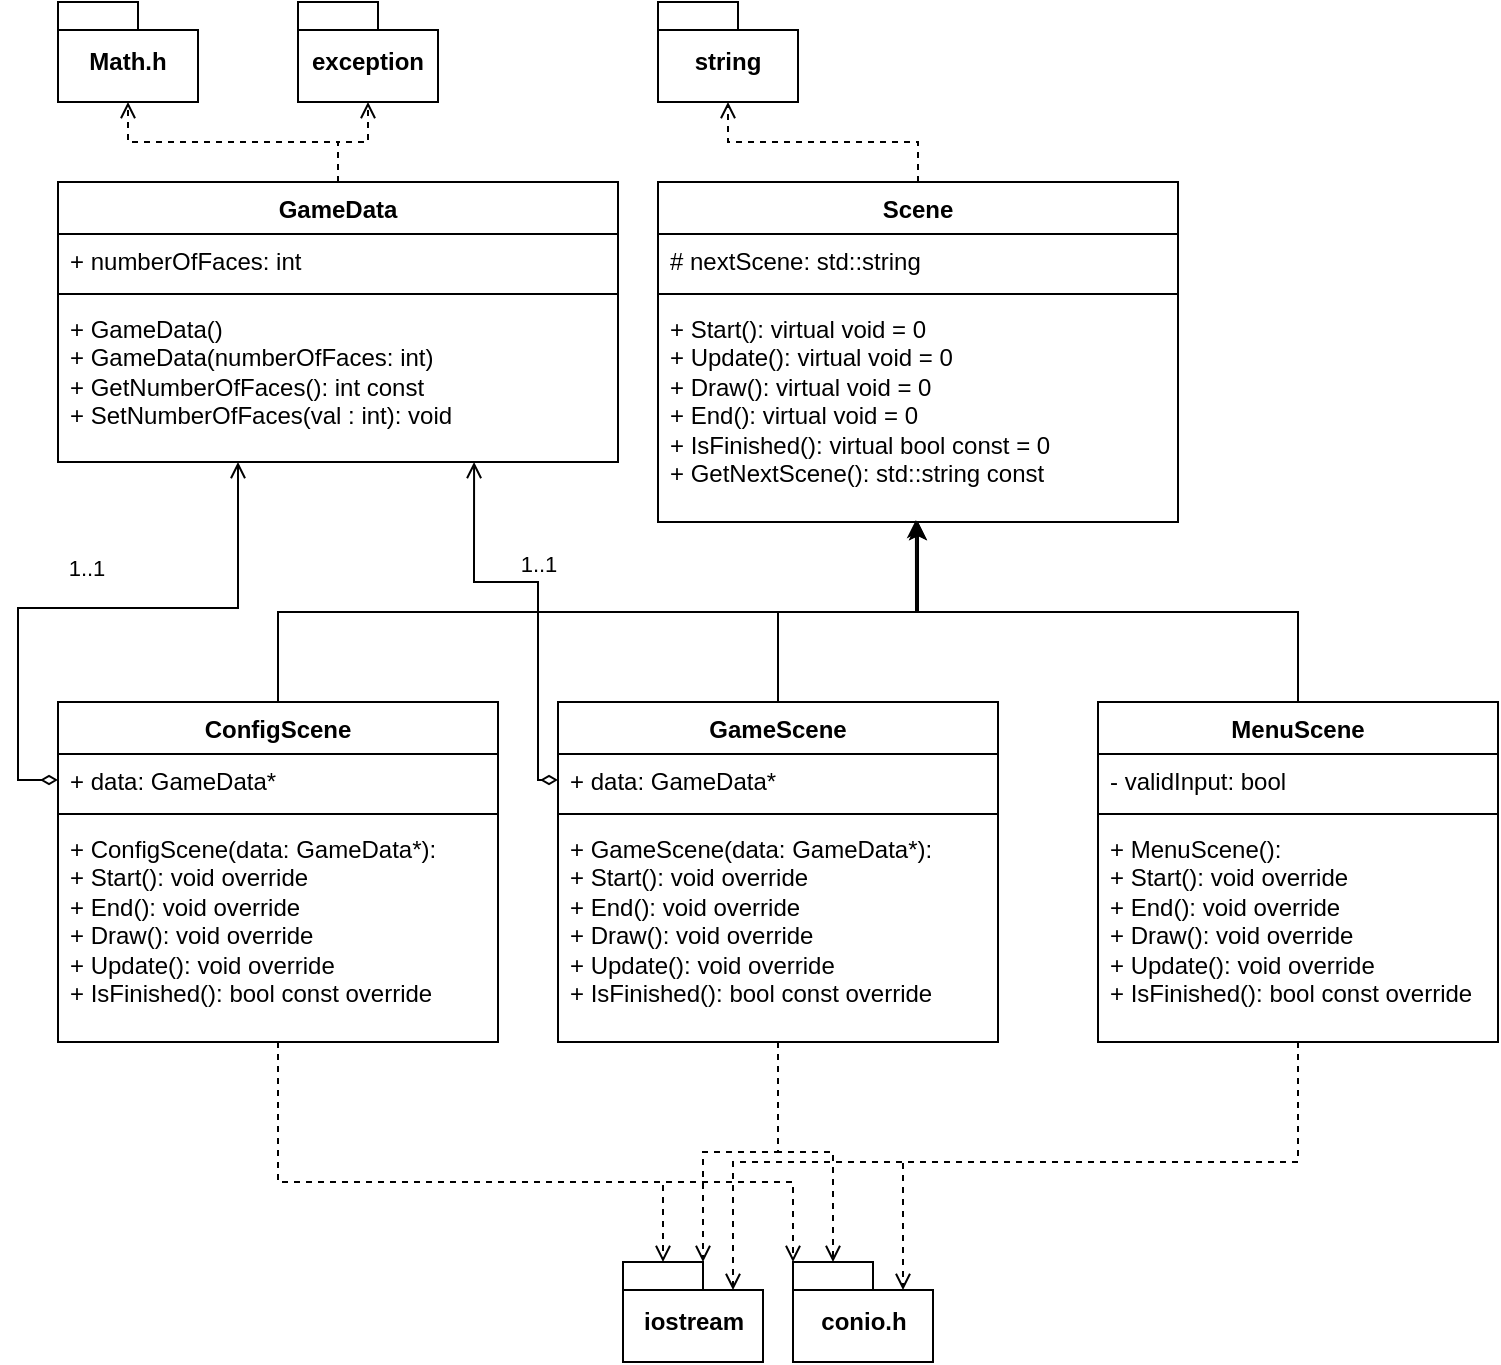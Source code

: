 <mxfile version="28.2.7">
  <diagram name="Page-1" id="AAYvNpVkn1Ydefuy-eDD">
    <mxGraphModel dx="1426" dy="827" grid="1" gridSize="10" guides="1" tooltips="1" connect="1" arrows="1" fold="1" page="1" pageScale="1" pageWidth="850" pageHeight="1100" math="0" shadow="0">
      <root>
        <mxCell id="0" />
        <mxCell id="1" parent="0" />
        <mxCell id="QiBe78MMTdFN1uECVMTB-2" value="GameData" style="swimlane;fontStyle=1;align=center;verticalAlign=top;childLayout=stackLayout;horizontal=1;startSize=26;horizontalStack=0;resizeParent=1;resizeParentMax=0;resizeLast=0;collapsible=1;marginBottom=0;whiteSpace=wrap;html=1;" vertex="1" parent="1">
          <mxGeometry x="40" y="130" width="280" height="140" as="geometry">
            <mxRectangle x="40" y="130" width="100" height="30" as="alternateBounds" />
          </mxGeometry>
        </mxCell>
        <mxCell id="QiBe78MMTdFN1uECVMTB-3" value="+ numberOfFaces: int&amp;nbsp;" style="text;strokeColor=none;fillColor=none;align=left;verticalAlign=top;spacingLeft=4;spacingRight=4;overflow=hidden;rotatable=0;points=[[0,0.5],[1,0.5]];portConstraint=eastwest;whiteSpace=wrap;html=1;" vertex="1" parent="QiBe78MMTdFN1uECVMTB-2">
          <mxGeometry y="26" width="280" height="26" as="geometry" />
        </mxCell>
        <mxCell id="QiBe78MMTdFN1uECVMTB-4" value="" style="line;strokeWidth=1;fillColor=none;align=left;verticalAlign=middle;spacingTop=-1;spacingLeft=3;spacingRight=3;rotatable=0;labelPosition=right;points=[];portConstraint=eastwest;strokeColor=inherit;" vertex="1" parent="QiBe78MMTdFN1uECVMTB-2">
          <mxGeometry y="52" width="280" height="8" as="geometry" />
        </mxCell>
        <mxCell id="QiBe78MMTdFN1uECVMTB-5" value="&lt;div&gt;+ GameData()&lt;/div&gt;&lt;div&gt;+ GameData(numberOfFaces: int)&amp;nbsp;&lt;/div&gt;&lt;div&gt;+ GetNumberOfFaces(): int const&lt;/div&gt;&lt;div&gt;+ SetNumberOfFaces(val : int): void&lt;/div&gt;" style="text;strokeColor=none;fillColor=none;align=left;verticalAlign=top;spacingLeft=4;spacingRight=4;overflow=hidden;rotatable=0;points=[[0,0.5],[1,0.5]];portConstraint=eastwest;whiteSpace=wrap;html=1;" vertex="1" parent="QiBe78MMTdFN1uECVMTB-2">
          <mxGeometry y="60" width="280" height="80" as="geometry" />
        </mxCell>
        <mxCell id="QiBe78MMTdFN1uECVMTB-6" value="Math.h" style="shape=folder;fontStyle=1;spacingTop=10;tabWidth=40;tabHeight=14;tabPosition=left;html=1;whiteSpace=wrap;" vertex="1" parent="1">
          <mxGeometry x="40" y="40" width="70" height="50" as="geometry" />
        </mxCell>
        <mxCell id="QiBe78MMTdFN1uECVMTB-8" value="exception" style="shape=folder;fontStyle=1;spacingTop=10;tabWidth=40;tabHeight=14;tabPosition=left;html=1;whiteSpace=wrap;" vertex="1" parent="1">
          <mxGeometry x="160" y="40" width="70" height="50" as="geometry" />
        </mxCell>
        <mxCell id="QiBe78MMTdFN1uECVMTB-10" value="Scene" style="swimlane;fontStyle=1;align=center;verticalAlign=top;childLayout=stackLayout;horizontal=1;startSize=26;horizontalStack=0;resizeParent=1;resizeParentMax=0;resizeLast=0;collapsible=1;marginBottom=0;whiteSpace=wrap;html=1;" vertex="1" parent="1">
          <mxGeometry x="340" y="130" width="260" height="170" as="geometry" />
        </mxCell>
        <mxCell id="QiBe78MMTdFN1uECVMTB-11" value="# nextScene: std::string" style="text;strokeColor=none;fillColor=none;align=left;verticalAlign=top;spacingLeft=4;spacingRight=4;overflow=hidden;rotatable=0;points=[[0,0.5],[1,0.5]];portConstraint=eastwest;whiteSpace=wrap;html=1;" vertex="1" parent="QiBe78MMTdFN1uECVMTB-10">
          <mxGeometry y="26" width="260" height="26" as="geometry" />
        </mxCell>
        <mxCell id="QiBe78MMTdFN1uECVMTB-12" value="" style="line;strokeWidth=1;fillColor=none;align=left;verticalAlign=middle;spacingTop=-1;spacingLeft=3;spacingRight=3;rotatable=0;labelPosition=right;points=[];portConstraint=eastwest;strokeColor=inherit;" vertex="1" parent="QiBe78MMTdFN1uECVMTB-10">
          <mxGeometry y="52" width="260" height="8" as="geometry" />
        </mxCell>
        <mxCell id="QiBe78MMTdFN1uECVMTB-13" value="&lt;div&gt;+ Start(): virtual void = 0&lt;/div&gt;&lt;div&gt;+ Update(): virtual void = 0&lt;/div&gt;&lt;div&gt;+ Draw(): virtual void = 0&lt;/div&gt;&lt;div&gt;+ End(): virtual void = 0&lt;/div&gt;&lt;div&gt;+ IsFinished(): virtual bool const = 0&lt;/div&gt;&lt;div&gt;+ GetNextScene(): std::string const&lt;/div&gt;" style="text;strokeColor=none;fillColor=none;align=left;verticalAlign=top;spacingLeft=4;spacingRight=4;overflow=hidden;rotatable=0;points=[[0,0.5],[1,0.5]];portConstraint=eastwest;whiteSpace=wrap;html=1;" vertex="1" parent="QiBe78MMTdFN1uECVMTB-10">
          <mxGeometry y="60" width="260" height="110" as="geometry" />
        </mxCell>
        <mxCell id="QiBe78MMTdFN1uECVMTB-14" value="string" style="shape=folder;fontStyle=1;spacingTop=10;tabWidth=40;tabHeight=14;tabPosition=left;html=1;whiteSpace=wrap;" vertex="1" parent="1">
          <mxGeometry x="340" y="40" width="70" height="50" as="geometry" />
        </mxCell>
        <mxCell id="QiBe78MMTdFN1uECVMTB-15" value="MenuScene" style="swimlane;fontStyle=1;align=center;verticalAlign=top;childLayout=stackLayout;horizontal=1;startSize=26;horizontalStack=0;resizeParent=1;resizeParentMax=0;resizeLast=0;collapsible=1;marginBottom=0;whiteSpace=wrap;html=1;" vertex="1" parent="1">
          <mxGeometry x="560" y="390" width="200" height="170" as="geometry" />
        </mxCell>
        <mxCell id="QiBe78MMTdFN1uECVMTB-16" value="- validInput: bool" style="text;strokeColor=none;fillColor=none;align=left;verticalAlign=top;spacingLeft=4;spacingRight=4;overflow=hidden;rotatable=0;points=[[0,0.5],[1,0.5]];portConstraint=eastwest;whiteSpace=wrap;html=1;" vertex="1" parent="QiBe78MMTdFN1uECVMTB-15">
          <mxGeometry y="26" width="200" height="26" as="geometry" />
        </mxCell>
        <mxCell id="QiBe78MMTdFN1uECVMTB-17" value="" style="line;strokeWidth=1;fillColor=none;align=left;verticalAlign=middle;spacingTop=-1;spacingLeft=3;spacingRight=3;rotatable=0;labelPosition=right;points=[];portConstraint=eastwest;strokeColor=inherit;" vertex="1" parent="QiBe78MMTdFN1uECVMTB-15">
          <mxGeometry y="52" width="200" height="8" as="geometry" />
        </mxCell>
        <mxCell id="QiBe78MMTdFN1uECVMTB-18" value="&lt;div&gt;+ MenuScene():&amp;nbsp;&lt;/div&gt;&lt;div&gt;+ Start(): void override&lt;/div&gt;&lt;div&gt;+ End(): void override&lt;/div&gt;&lt;div&gt;+ Draw(): void override&lt;/div&gt;&lt;div&gt;+ Update(): void override&lt;/div&gt;&lt;div&gt;+ IsFinished(): bool const override&lt;/div&gt;" style="text;strokeColor=none;fillColor=none;align=left;verticalAlign=top;spacingLeft=4;spacingRight=4;overflow=hidden;rotatable=0;points=[[0,0.5],[1,0.5]];portConstraint=eastwest;whiteSpace=wrap;html=1;" vertex="1" parent="QiBe78MMTdFN1uECVMTB-15">
          <mxGeometry y="60" width="200" height="110" as="geometry" />
        </mxCell>
        <mxCell id="QiBe78MMTdFN1uECVMTB-19" value="iostream" style="shape=folder;fontStyle=1;spacingTop=10;tabWidth=40;tabHeight=14;tabPosition=left;html=1;whiteSpace=wrap;" vertex="1" parent="1">
          <mxGeometry x="322.5" y="670" width="70" height="50" as="geometry" />
        </mxCell>
        <mxCell id="QiBe78MMTdFN1uECVMTB-20" value="conio.h" style="shape=folder;fontStyle=1;spacingTop=10;tabWidth=40;tabHeight=14;tabPosition=left;html=1;whiteSpace=wrap;" vertex="1" parent="1">
          <mxGeometry x="407.5" y="670" width="70" height="50" as="geometry" />
        </mxCell>
        <mxCell id="QiBe78MMTdFN1uECVMTB-21" value="ConfigScene" style="swimlane;fontStyle=1;align=center;verticalAlign=top;childLayout=stackLayout;horizontal=1;startSize=26;horizontalStack=0;resizeParent=1;resizeParentMax=0;resizeLast=0;collapsible=1;marginBottom=0;whiteSpace=wrap;html=1;" vertex="1" parent="1">
          <mxGeometry x="40" y="390" width="220" height="170" as="geometry" />
        </mxCell>
        <mxCell id="QiBe78MMTdFN1uECVMTB-22" value="+ data: GameData*" style="text;strokeColor=none;fillColor=none;align=left;verticalAlign=top;spacingLeft=4;spacingRight=4;overflow=hidden;rotatable=0;points=[[0,0.5],[1,0.5]];portConstraint=eastwest;whiteSpace=wrap;html=1;" vertex="1" parent="QiBe78MMTdFN1uECVMTB-21">
          <mxGeometry y="26" width="220" height="26" as="geometry" />
        </mxCell>
        <mxCell id="QiBe78MMTdFN1uECVMTB-23" value="" style="line;strokeWidth=1;fillColor=none;align=left;verticalAlign=middle;spacingTop=-1;spacingLeft=3;spacingRight=3;rotatable=0;labelPosition=right;points=[];portConstraint=eastwest;strokeColor=inherit;" vertex="1" parent="QiBe78MMTdFN1uECVMTB-21">
          <mxGeometry y="52" width="220" height="8" as="geometry" />
        </mxCell>
        <mxCell id="QiBe78MMTdFN1uECVMTB-24" value="&lt;div&gt;+ ConfigScene(data: GameData*):&amp;nbsp;&lt;/div&gt;&lt;div&gt;+ Start(): void override&lt;/div&gt;&lt;div&gt;+ End(): void override&lt;/div&gt;&lt;div&gt;+ Draw(): void override&lt;/div&gt;&lt;div&gt;+ Update(): void override&lt;/div&gt;&lt;div&gt;+ IsFinished(): bool const override&lt;/div&gt;" style="text;strokeColor=none;fillColor=none;align=left;verticalAlign=top;spacingLeft=4;spacingRight=4;overflow=hidden;rotatable=0;points=[[0,0.5],[1,0.5]];portConstraint=eastwest;whiteSpace=wrap;html=1;" vertex="1" parent="QiBe78MMTdFN1uECVMTB-21">
          <mxGeometry y="60" width="220" height="110" as="geometry" />
        </mxCell>
        <mxCell id="QiBe78MMTdFN1uECVMTB-25" value="GameScene" style="swimlane;fontStyle=1;align=center;verticalAlign=top;childLayout=stackLayout;horizontal=1;startSize=26;horizontalStack=0;resizeParent=1;resizeParentMax=0;resizeLast=0;collapsible=1;marginBottom=0;whiteSpace=wrap;html=1;" vertex="1" parent="1">
          <mxGeometry x="290" y="390" width="220" height="170" as="geometry" />
        </mxCell>
        <mxCell id="QiBe78MMTdFN1uECVMTB-26" value="+ data: GameData*" style="text;strokeColor=none;fillColor=none;align=left;verticalAlign=top;spacingLeft=4;spacingRight=4;overflow=hidden;rotatable=0;points=[[0,0.5],[1,0.5]];portConstraint=eastwest;whiteSpace=wrap;html=1;" vertex="1" parent="QiBe78MMTdFN1uECVMTB-25">
          <mxGeometry y="26" width="220" height="26" as="geometry" />
        </mxCell>
        <mxCell id="QiBe78MMTdFN1uECVMTB-27" value="" style="line;strokeWidth=1;fillColor=none;align=left;verticalAlign=middle;spacingTop=-1;spacingLeft=3;spacingRight=3;rotatable=0;labelPosition=right;points=[];portConstraint=eastwest;strokeColor=inherit;" vertex="1" parent="QiBe78MMTdFN1uECVMTB-25">
          <mxGeometry y="52" width="220" height="8" as="geometry" />
        </mxCell>
        <mxCell id="QiBe78MMTdFN1uECVMTB-28" value="&lt;div&gt;+ GameScene(data: GameData*):&amp;nbsp;&lt;/div&gt;&lt;div&gt;+ Start(): void override&lt;/div&gt;&lt;div&gt;+ End(): void override&lt;/div&gt;&lt;div&gt;+ Draw(): void override&lt;/div&gt;&lt;div&gt;+ Update(): void override&lt;/div&gt;&lt;div&gt;+ IsFinished(): bool const override&lt;/div&gt;" style="text;strokeColor=none;fillColor=none;align=left;verticalAlign=top;spacingLeft=4;spacingRight=4;overflow=hidden;rotatable=0;points=[[0,0.5],[1,0.5]];portConstraint=eastwest;whiteSpace=wrap;html=1;" vertex="1" parent="QiBe78MMTdFN1uECVMTB-25">
          <mxGeometry y="60" width="220" height="110" as="geometry" />
        </mxCell>
        <mxCell id="QiBe78MMTdFN1uECVMTB-30" style="edgeStyle=orthogonalEdgeStyle;rounded=0;orthogonalLoop=1;jettySize=auto;html=1;entryX=0.5;entryY=1;entryDx=0;entryDy=0;entryPerimeter=0;dashed=1;endArrow=open;endFill=0;" edge="1" parent="1" source="QiBe78MMTdFN1uECVMTB-2" target="QiBe78MMTdFN1uECVMTB-6">
          <mxGeometry relative="1" as="geometry" />
        </mxCell>
        <mxCell id="QiBe78MMTdFN1uECVMTB-31" style="edgeStyle=orthogonalEdgeStyle;rounded=0;orthogonalLoop=1;jettySize=auto;html=1;entryX=0.5;entryY=1;entryDx=0;entryDy=0;entryPerimeter=0;endArrow=open;endFill=0;dashed=1;" edge="1" parent="1" source="QiBe78MMTdFN1uECVMTB-2" target="QiBe78MMTdFN1uECVMTB-8">
          <mxGeometry relative="1" as="geometry" />
        </mxCell>
        <mxCell id="QiBe78MMTdFN1uECVMTB-33" style="edgeStyle=orthogonalEdgeStyle;rounded=0;orthogonalLoop=1;jettySize=auto;html=1;entryX=0.5;entryY=1;entryDx=0;entryDy=0;entryPerimeter=0;endArrow=open;endFill=0;dashed=1;" edge="1" parent="1" source="QiBe78MMTdFN1uECVMTB-10" target="QiBe78MMTdFN1uECVMTB-14">
          <mxGeometry relative="1" as="geometry" />
        </mxCell>
        <mxCell id="QiBe78MMTdFN1uECVMTB-34" style="edgeStyle=orthogonalEdgeStyle;rounded=0;orthogonalLoop=1;jettySize=auto;html=1;entryX=0;entryY=0;entryDx=55;entryDy=14;entryPerimeter=0;dashed=1;endArrow=open;endFill=0;" edge="1" parent="1" source="QiBe78MMTdFN1uECVMTB-15" target="QiBe78MMTdFN1uECVMTB-20">
          <mxGeometry relative="1" as="geometry">
            <Array as="points">
              <mxPoint x="660" y="620" />
              <mxPoint x="463" y="620" />
            </Array>
          </mxGeometry>
        </mxCell>
        <mxCell id="QiBe78MMTdFN1uECVMTB-35" style="edgeStyle=orthogonalEdgeStyle;rounded=0;orthogonalLoop=1;jettySize=auto;html=1;entryX=0;entryY=0;entryDx=55;entryDy=14;entryPerimeter=0;endArrow=open;endFill=0;dashed=1;" edge="1" parent="1" source="QiBe78MMTdFN1uECVMTB-15" target="QiBe78MMTdFN1uECVMTB-19">
          <mxGeometry relative="1" as="geometry">
            <Array as="points">
              <mxPoint x="660" y="620" />
              <mxPoint x="378" y="620" />
            </Array>
          </mxGeometry>
        </mxCell>
        <mxCell id="QiBe78MMTdFN1uECVMTB-36" style="edgeStyle=orthogonalEdgeStyle;rounded=0;orthogonalLoop=1;jettySize=auto;html=1;entryX=0;entryY=0;entryDx=20;entryDy=0;entryPerimeter=0;dashed=1;endArrow=open;endFill=0;" edge="1" parent="1" source="QiBe78MMTdFN1uECVMTB-25" target="QiBe78MMTdFN1uECVMTB-20">
          <mxGeometry relative="1" as="geometry" />
        </mxCell>
        <mxCell id="QiBe78MMTdFN1uECVMTB-37" style="edgeStyle=orthogonalEdgeStyle;rounded=0;orthogonalLoop=1;jettySize=auto;html=1;entryX=0;entryY=0;entryDx=40;entryDy=0;entryPerimeter=0;dashed=1;endArrow=open;endFill=0;" edge="1" parent="1" source="QiBe78MMTdFN1uECVMTB-25" target="QiBe78MMTdFN1uECVMTB-19">
          <mxGeometry relative="1" as="geometry" />
        </mxCell>
        <mxCell id="QiBe78MMTdFN1uECVMTB-38" style="edgeStyle=orthogonalEdgeStyle;rounded=0;orthogonalLoop=1;jettySize=auto;html=1;entryX=0;entryY=0;entryDx=0;entryDy=0;entryPerimeter=0;dashed=1;endArrow=open;endFill=0;" edge="1" parent="1" source="QiBe78MMTdFN1uECVMTB-21" target="QiBe78MMTdFN1uECVMTB-20">
          <mxGeometry relative="1" as="geometry">
            <Array as="points">
              <mxPoint x="150" y="630" />
              <mxPoint x="408" y="630" />
            </Array>
          </mxGeometry>
        </mxCell>
        <mxCell id="QiBe78MMTdFN1uECVMTB-39" style="edgeStyle=orthogonalEdgeStyle;rounded=0;orthogonalLoop=1;jettySize=auto;html=1;entryX=0;entryY=0;entryDx=20;entryDy=0;entryPerimeter=0;dashed=1;endArrow=open;endFill=0;" edge="1" parent="1" source="QiBe78MMTdFN1uECVMTB-21" target="QiBe78MMTdFN1uECVMTB-19">
          <mxGeometry relative="1" as="geometry">
            <Array as="points">
              <mxPoint x="150" y="630" />
              <mxPoint x="343" y="630" />
            </Array>
          </mxGeometry>
        </mxCell>
        <mxCell id="QiBe78MMTdFN1uECVMTB-41" style="edgeStyle=orthogonalEdgeStyle;rounded=0;orthogonalLoop=1;jettySize=auto;html=1;entryX=0.5;entryY=1;entryDx=0;entryDy=0;entryPerimeter=0;" edge="1" parent="1" source="QiBe78MMTdFN1uECVMTB-15" target="QiBe78MMTdFN1uECVMTB-13">
          <mxGeometry relative="1" as="geometry" />
        </mxCell>
        <mxCell id="QiBe78MMTdFN1uECVMTB-42" style="edgeStyle=orthogonalEdgeStyle;rounded=0;orthogonalLoop=1;jettySize=auto;html=1;entryX=0.496;entryY=0.991;entryDx=0;entryDy=0;entryPerimeter=0;" edge="1" parent="1" source="QiBe78MMTdFN1uECVMTB-25" target="QiBe78MMTdFN1uECVMTB-13">
          <mxGeometry relative="1" as="geometry" />
        </mxCell>
        <mxCell id="QiBe78MMTdFN1uECVMTB-43" style="edgeStyle=orthogonalEdgeStyle;rounded=0;orthogonalLoop=1;jettySize=auto;html=1;entryX=0.5;entryY=1;entryDx=0;entryDy=0;entryPerimeter=0;" edge="1" parent="1" source="QiBe78MMTdFN1uECVMTB-21" target="QiBe78MMTdFN1uECVMTB-13">
          <mxGeometry relative="1" as="geometry" />
        </mxCell>
        <mxCell id="QiBe78MMTdFN1uECVMTB-44" style="edgeStyle=orthogonalEdgeStyle;rounded=0;orthogonalLoop=1;jettySize=auto;html=1;exitX=0;exitY=0.5;exitDx=0;exitDy=0;startArrow=diamondThin;startFill=0;endArrow=open;endFill=0;" edge="1" parent="1" source="QiBe78MMTdFN1uECVMTB-22">
          <mxGeometry relative="1" as="geometry">
            <mxPoint x="130" y="270" as="targetPoint" />
            <Array as="points">
              <mxPoint x="20" y="429" />
              <mxPoint x="20" y="343" />
              <mxPoint x="130" y="343" />
              <mxPoint x="130" y="271" />
            </Array>
          </mxGeometry>
        </mxCell>
        <mxCell id="QiBe78MMTdFN1uECVMTB-45" value="1..1" style="edgeLabel;html=1;align=center;verticalAlign=middle;resizable=0;points=[];" vertex="1" connectable="0" parent="QiBe78MMTdFN1uECVMTB-44">
          <mxGeometry x="0.081" y="5" relative="1" as="geometry">
            <mxPoint x="-16" y="-15" as="offset" />
          </mxGeometry>
        </mxCell>
        <mxCell id="QiBe78MMTdFN1uECVMTB-46" style="edgeStyle=orthogonalEdgeStyle;rounded=0;orthogonalLoop=1;jettySize=auto;html=1;entryX=0.743;entryY=1;entryDx=0;entryDy=0;entryPerimeter=0;endArrow=open;endFill=0;startArrow=diamondThin;startFill=0;exitX=0;exitY=0.5;exitDx=0;exitDy=0;" edge="1" parent="1" source="QiBe78MMTdFN1uECVMTB-26" target="QiBe78MMTdFN1uECVMTB-5">
          <mxGeometry relative="1" as="geometry">
            <Array as="points">
              <mxPoint x="280" y="429" />
              <mxPoint x="280" y="330" />
              <mxPoint x="248" y="330" />
            </Array>
          </mxGeometry>
        </mxCell>
        <mxCell id="QiBe78MMTdFN1uECVMTB-47" value="1..1" style="edgeLabel;html=1;align=center;verticalAlign=middle;resizable=0;points=[];" vertex="1" connectable="0" parent="QiBe78MMTdFN1uECVMTB-46">
          <mxGeometry x="0.009" y="-3" relative="1" as="geometry">
            <mxPoint x="-3" y="-17" as="offset" />
          </mxGeometry>
        </mxCell>
      </root>
    </mxGraphModel>
  </diagram>
</mxfile>
